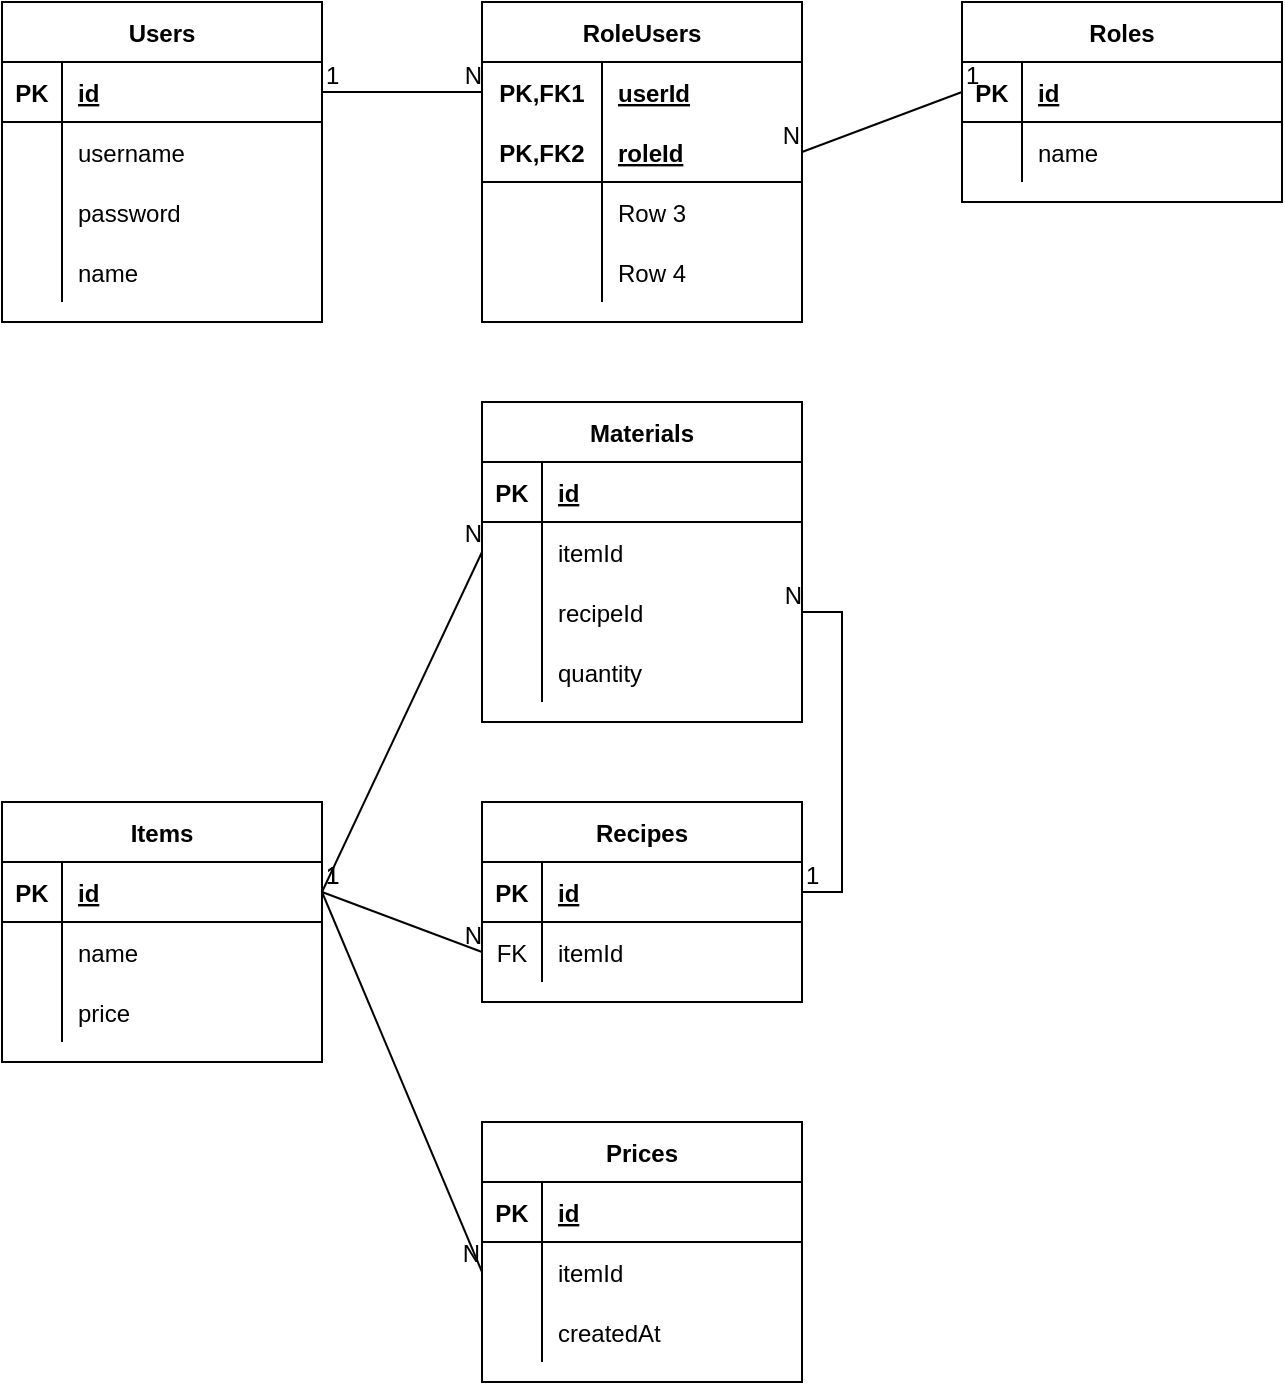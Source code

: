 <mxfile version="15.6.6" type="device"><diagram name="ER" id="2ca16b54-16f6-2749-3443-fa8db7711227"><mxGraphModel dx="1135" dy="611" grid="1" gridSize="10" guides="1" tooltips="1" connect="1" arrows="1" fold="1" page="1" pageScale="1" pageWidth="1100" pageHeight="850" background="none" math="0" shadow="0"><root><mxCell id="0"/><mxCell id="1" parent="0"/><mxCell id="1oL-jTA1Ip5w15G7XjcA-1" value="Items" style="shape=table;startSize=30;container=1;collapsible=1;childLayout=tableLayout;fixedRows=1;rowLines=0;fontStyle=1;align=center;resizeLast=1;fillColor=default;strokeColor=default;fontColor=default;" vertex="1" parent="1"><mxGeometry x="40" y="440" width="160" height="130" as="geometry"/></mxCell><mxCell id="1oL-jTA1Ip5w15G7XjcA-2" value="" style="shape=partialRectangle;collapsible=0;dropTarget=0;pointerEvents=0;fillColor=none;top=0;left=0;bottom=1;right=0;points=[[0,0.5],[1,0.5]];portConstraint=eastwest;fontColor=default;" vertex="1" parent="1oL-jTA1Ip5w15G7XjcA-1"><mxGeometry y="30" width="160" height="30" as="geometry"/></mxCell><mxCell id="1oL-jTA1Ip5w15G7XjcA-3" value="PK" style="shape=partialRectangle;connectable=0;fillColor=none;top=0;left=0;bottom=0;right=0;fontStyle=1;overflow=hidden;fontColor=default;" vertex="1" parent="1oL-jTA1Ip5w15G7XjcA-2"><mxGeometry width="30" height="30" as="geometry"><mxRectangle width="30" height="30" as="alternateBounds"/></mxGeometry></mxCell><mxCell id="1oL-jTA1Ip5w15G7XjcA-4" value="id" style="shape=partialRectangle;connectable=0;fillColor=none;top=0;left=0;bottom=0;right=0;align=left;spacingLeft=6;fontStyle=5;overflow=hidden;fontColor=default;" vertex="1" parent="1oL-jTA1Ip5w15G7XjcA-2"><mxGeometry x="30" width="130" height="30" as="geometry"><mxRectangle width="130" height="30" as="alternateBounds"/></mxGeometry></mxCell><mxCell id="1oL-jTA1Ip5w15G7XjcA-5" value="" style="shape=partialRectangle;collapsible=0;dropTarget=0;pointerEvents=0;fillColor=none;top=0;left=0;bottom=0;right=0;points=[[0,0.5],[1,0.5]];portConstraint=eastwest;fontColor=default;" vertex="1" parent="1oL-jTA1Ip5w15G7XjcA-1"><mxGeometry y="60" width="160" height="30" as="geometry"/></mxCell><mxCell id="1oL-jTA1Ip5w15G7XjcA-6" value="" style="shape=partialRectangle;connectable=0;fillColor=none;top=0;left=0;bottom=0;right=0;editable=1;overflow=hidden;fontColor=default;" vertex="1" parent="1oL-jTA1Ip5w15G7XjcA-5"><mxGeometry width="30" height="30" as="geometry"><mxRectangle width="30" height="30" as="alternateBounds"/></mxGeometry></mxCell><mxCell id="1oL-jTA1Ip5w15G7XjcA-7" value="name" style="shape=partialRectangle;connectable=0;fillColor=none;top=0;left=0;bottom=0;right=0;align=left;spacingLeft=6;overflow=hidden;fontColor=default;" vertex="1" parent="1oL-jTA1Ip5w15G7XjcA-5"><mxGeometry x="30" width="130" height="30" as="geometry"><mxRectangle width="130" height="30" as="alternateBounds"/></mxGeometry></mxCell><mxCell id="1oL-jTA1Ip5w15G7XjcA-8" value="" style="shape=partialRectangle;collapsible=0;dropTarget=0;pointerEvents=0;fillColor=none;top=0;left=0;bottom=0;right=0;points=[[0,0.5],[1,0.5]];portConstraint=eastwest;fontColor=default;" vertex="1" parent="1oL-jTA1Ip5w15G7XjcA-1"><mxGeometry y="90" width="160" height="30" as="geometry"/></mxCell><mxCell id="1oL-jTA1Ip5w15G7XjcA-9" value="" style="shape=partialRectangle;connectable=0;fillColor=none;top=0;left=0;bottom=0;right=0;editable=1;overflow=hidden;fontColor=default;" vertex="1" parent="1oL-jTA1Ip5w15G7XjcA-8"><mxGeometry width="30" height="30" as="geometry"><mxRectangle width="30" height="30" as="alternateBounds"/></mxGeometry></mxCell><mxCell id="1oL-jTA1Ip5w15G7XjcA-10" value="price" style="shape=partialRectangle;connectable=0;fillColor=none;top=0;left=0;bottom=0;right=0;align=left;spacingLeft=6;overflow=hidden;fontColor=default;" vertex="1" parent="1oL-jTA1Ip5w15G7XjcA-8"><mxGeometry x="30" width="130" height="30" as="geometry"><mxRectangle width="130" height="30" as="alternateBounds"/></mxGeometry></mxCell><mxCell id="1oL-jTA1Ip5w15G7XjcA-14" value="Recipes" style="shape=table;startSize=30;container=1;collapsible=1;childLayout=tableLayout;fixedRows=1;rowLines=0;fontStyle=1;align=center;resizeLast=1;fillColor=default;strokeColor=default;fontColor=default;" vertex="1" parent="1"><mxGeometry x="280" y="440" width="160" height="100" as="geometry"><mxRectangle x="280" y="320" width="70" height="30" as="alternateBounds"/></mxGeometry></mxCell><mxCell id="1oL-jTA1Ip5w15G7XjcA-15" value="" style="shape=partialRectangle;collapsible=0;dropTarget=0;pointerEvents=0;fillColor=none;top=0;left=0;bottom=1;right=0;points=[[0,0.5],[1,0.5]];portConstraint=eastwest;fontColor=default;" vertex="1" parent="1oL-jTA1Ip5w15G7XjcA-14"><mxGeometry y="30" width="160" height="30" as="geometry"/></mxCell><mxCell id="1oL-jTA1Ip5w15G7XjcA-16" value="PK" style="shape=partialRectangle;connectable=0;fillColor=none;top=0;left=0;bottom=0;right=0;fontStyle=1;overflow=hidden;fontColor=default;" vertex="1" parent="1oL-jTA1Ip5w15G7XjcA-15"><mxGeometry width="30" height="30" as="geometry"><mxRectangle width="30" height="30" as="alternateBounds"/></mxGeometry></mxCell><mxCell id="1oL-jTA1Ip5w15G7XjcA-17" value="id" style="shape=partialRectangle;connectable=0;fillColor=none;top=0;left=0;bottom=0;right=0;align=left;spacingLeft=6;fontStyle=5;overflow=hidden;fontColor=default;" vertex="1" parent="1oL-jTA1Ip5w15G7XjcA-15"><mxGeometry x="30" width="130" height="30" as="geometry"><mxRectangle width="130" height="30" as="alternateBounds"/></mxGeometry></mxCell><mxCell id="1oL-jTA1Ip5w15G7XjcA-18" value="" style="shape=partialRectangle;collapsible=0;dropTarget=0;pointerEvents=0;fillColor=none;top=0;left=0;bottom=0;right=0;points=[[0,0.5],[1,0.5]];portConstraint=eastwest;strokeColor=default;fontColor=default;" vertex="1" parent="1oL-jTA1Ip5w15G7XjcA-14"><mxGeometry y="60" width="160" height="30" as="geometry"/></mxCell><mxCell id="1oL-jTA1Ip5w15G7XjcA-19" value="FK" style="shape=partialRectangle;connectable=0;fillColor=none;top=0;left=0;bottom=0;right=0;editable=1;overflow=hidden;fontColor=default;" vertex="1" parent="1oL-jTA1Ip5w15G7XjcA-18"><mxGeometry width="30" height="30" as="geometry"><mxRectangle width="30" height="30" as="alternateBounds"/></mxGeometry></mxCell><mxCell id="1oL-jTA1Ip5w15G7XjcA-20" value="itemId" style="shape=partialRectangle;connectable=0;fillColor=none;top=0;left=0;bottom=0;right=0;align=left;spacingLeft=6;overflow=hidden;fontColor=default;" vertex="1" parent="1oL-jTA1Ip5w15G7XjcA-18"><mxGeometry x="30" width="130" height="30" as="geometry"><mxRectangle width="130" height="30" as="alternateBounds"/></mxGeometry></mxCell><mxCell id="1oL-jTA1Ip5w15G7XjcA-40" value="" style="endArrow=none;html=1;rounded=0;fontColor=default;exitX=1;exitY=0.5;exitDx=0;exitDy=0;strokeColor=default;labelBackgroundColor=default;entryX=0;entryY=0.5;entryDx=0;entryDy=0;" edge="1" parent="1" source="1oL-jTA1Ip5w15G7XjcA-2" target="1oL-jTA1Ip5w15G7XjcA-18"><mxGeometry relative="1" as="geometry"><mxPoint x="200" y="670" as="sourcePoint"/><mxPoint x="360" y="670" as="targetPoint"/></mxGeometry></mxCell><mxCell id="1oL-jTA1Ip5w15G7XjcA-41" value="1" style="resizable=0;html=1;align=left;verticalAlign=bottom;fontColor=default;strokeColor=default;fillColor=default;" connectable="0" vertex="1" parent="1oL-jTA1Ip5w15G7XjcA-40"><mxGeometry x="-1" relative="1" as="geometry"/></mxCell><mxCell id="1oL-jTA1Ip5w15G7XjcA-42" value="N" style="resizable=0;html=1;align=right;verticalAlign=bottom;fontColor=default;strokeColor=default;fillColor=default;" connectable="0" vertex="1" parent="1oL-jTA1Ip5w15G7XjcA-40"><mxGeometry x="1" relative="1" as="geometry"/></mxCell><mxCell id="1oL-jTA1Ip5w15G7XjcA-59" value="Prices" style="shape=table;startSize=30;container=1;collapsible=1;childLayout=tableLayout;fixedRows=1;rowLines=0;fontStyle=1;align=center;resizeLast=1;fillColor=default;strokeColor=default;fontColor=default;" vertex="1" parent="1"><mxGeometry x="280" y="600" width="160" height="130" as="geometry"/></mxCell><mxCell id="1oL-jTA1Ip5w15G7XjcA-60" value="" style="shape=partialRectangle;collapsible=0;dropTarget=0;pointerEvents=0;fillColor=none;top=0;left=0;bottom=1;right=0;points=[[0,0.5],[1,0.5]];portConstraint=eastwest;fontColor=default;" vertex="1" parent="1oL-jTA1Ip5w15G7XjcA-59"><mxGeometry y="30" width="160" height="30" as="geometry"/></mxCell><mxCell id="1oL-jTA1Ip5w15G7XjcA-61" value="PK" style="shape=partialRectangle;connectable=0;fillColor=none;top=0;left=0;bottom=0;right=0;fontStyle=1;overflow=hidden;fontColor=default;" vertex="1" parent="1oL-jTA1Ip5w15G7XjcA-60"><mxGeometry width="30" height="30" as="geometry"><mxRectangle width="30" height="30" as="alternateBounds"/></mxGeometry></mxCell><mxCell id="1oL-jTA1Ip5w15G7XjcA-62" value="id" style="shape=partialRectangle;connectable=0;fillColor=none;top=0;left=0;bottom=0;right=0;align=left;spacingLeft=6;fontStyle=5;overflow=hidden;fontColor=default;" vertex="1" parent="1oL-jTA1Ip5w15G7XjcA-60"><mxGeometry x="30" width="130" height="30" as="geometry"><mxRectangle width="130" height="30" as="alternateBounds"/></mxGeometry></mxCell><mxCell id="1oL-jTA1Ip5w15G7XjcA-63" value="" style="shape=partialRectangle;collapsible=0;dropTarget=0;pointerEvents=0;fillColor=none;top=0;left=0;bottom=0;right=0;points=[[0,0.5],[1,0.5]];portConstraint=eastwest;fontColor=default;" vertex="1" parent="1oL-jTA1Ip5w15G7XjcA-59"><mxGeometry y="60" width="160" height="30" as="geometry"/></mxCell><mxCell id="1oL-jTA1Ip5w15G7XjcA-64" value="" style="shape=partialRectangle;connectable=0;fillColor=none;top=0;left=0;bottom=0;right=0;editable=1;overflow=hidden;fontColor=default;" vertex="1" parent="1oL-jTA1Ip5w15G7XjcA-63"><mxGeometry width="30" height="30" as="geometry"><mxRectangle width="30" height="30" as="alternateBounds"/></mxGeometry></mxCell><mxCell id="1oL-jTA1Ip5w15G7XjcA-65" value="itemId" style="shape=partialRectangle;connectable=0;fillColor=none;top=0;left=0;bottom=0;right=0;align=left;spacingLeft=6;overflow=hidden;fontColor=default;" vertex="1" parent="1oL-jTA1Ip5w15G7XjcA-63"><mxGeometry x="30" width="130" height="30" as="geometry"><mxRectangle width="130" height="30" as="alternateBounds"/></mxGeometry></mxCell><mxCell id="1oL-jTA1Ip5w15G7XjcA-66" value="" style="shape=partialRectangle;collapsible=0;dropTarget=0;pointerEvents=0;fillColor=none;top=0;left=0;bottom=0;right=0;points=[[0,0.5],[1,0.5]];portConstraint=eastwest;fontColor=default;" vertex="1" parent="1oL-jTA1Ip5w15G7XjcA-59"><mxGeometry y="90" width="160" height="30" as="geometry"/></mxCell><mxCell id="1oL-jTA1Ip5w15G7XjcA-67" value="" style="shape=partialRectangle;connectable=0;fillColor=none;top=0;left=0;bottom=0;right=0;editable=1;overflow=hidden;fontColor=default;" vertex="1" parent="1oL-jTA1Ip5w15G7XjcA-66"><mxGeometry width="30" height="30" as="geometry"><mxRectangle width="30" height="30" as="alternateBounds"/></mxGeometry></mxCell><mxCell id="1oL-jTA1Ip5w15G7XjcA-68" value="createdAt" style="shape=partialRectangle;connectable=0;fillColor=none;top=0;left=0;bottom=0;right=0;align=left;spacingLeft=6;overflow=hidden;fontColor=default;" vertex="1" parent="1oL-jTA1Ip5w15G7XjcA-66"><mxGeometry x="30" width="130" height="30" as="geometry"><mxRectangle width="130" height="30" as="alternateBounds"/></mxGeometry></mxCell><mxCell id="1oL-jTA1Ip5w15G7XjcA-75" value="" style="endArrow=none;html=1;rounded=0;fontColor=default;exitX=1;exitY=0.5;exitDx=0;exitDy=0;strokeColor=default;labelBackgroundColor=default;entryX=0;entryY=0.5;entryDx=0;entryDy=0;" edge="1" parent="1" source="1oL-jTA1Ip5w15G7XjcA-2" target="1oL-jTA1Ip5w15G7XjcA-63"><mxGeometry relative="1" as="geometry"><mxPoint x="230" y="385" as="sourcePoint"/><mxPoint x="290" y="415" as="targetPoint"/></mxGeometry></mxCell><mxCell id="1oL-jTA1Ip5w15G7XjcA-76" value="1" style="resizable=0;html=1;align=left;verticalAlign=bottom;fontColor=default;strokeColor=default;fillColor=default;" connectable="0" vertex="1" parent="1oL-jTA1Ip5w15G7XjcA-75"><mxGeometry x="-1" relative="1" as="geometry"/></mxCell><mxCell id="1oL-jTA1Ip5w15G7XjcA-77" value="N" style="resizable=0;html=1;align=right;verticalAlign=bottom;fontColor=default;strokeColor=default;fillColor=default;" connectable="0" vertex="1" parent="1oL-jTA1Ip5w15G7XjcA-75"><mxGeometry x="1" relative="1" as="geometry"/></mxCell><mxCell id="1oL-jTA1Ip5w15G7XjcA-78" value="" style="endArrow=none;html=1;rounded=0;fontColor=default;exitX=1;exitY=0.5;exitDx=0;exitDy=0;strokeColor=default;labelBackgroundColor=default;entryX=0;entryY=0.5;entryDx=0;entryDy=0;" edge="1" parent="1" source="1oL-jTA1Ip5w15G7XjcA-2" target="1oL-jTA1Ip5w15G7XjcA-85"><mxGeometry relative="1" as="geometry"><mxPoint x="230" y="575" as="sourcePoint"/><mxPoint x="250" y="350" as="targetPoint"/></mxGeometry></mxCell><mxCell id="1oL-jTA1Ip5w15G7XjcA-79" value="1" style="resizable=0;html=1;align=left;verticalAlign=bottom;fontColor=default;strokeColor=default;fillColor=default;" connectable="0" vertex="1" parent="1oL-jTA1Ip5w15G7XjcA-78"><mxGeometry x="-1" relative="1" as="geometry"/></mxCell><mxCell id="1oL-jTA1Ip5w15G7XjcA-80" value="N" style="resizable=0;html=1;align=right;verticalAlign=bottom;fontColor=default;strokeColor=default;fillColor=default;" connectable="0" vertex="1" parent="1oL-jTA1Ip5w15G7XjcA-78"><mxGeometry x="1" relative="1" as="geometry"/></mxCell><mxCell id="1oL-jTA1Ip5w15G7XjcA-81" value="Materials" style="shape=table;startSize=30;container=1;collapsible=1;childLayout=tableLayout;fixedRows=1;rowLines=0;fontStyle=1;align=center;resizeLast=1;fontColor=default;strokeColor=default;fillColor=default;" vertex="1" parent="1"><mxGeometry x="280" y="240" width="160" height="160" as="geometry"/></mxCell><mxCell id="1oL-jTA1Ip5w15G7XjcA-82" value="" style="shape=partialRectangle;collapsible=0;dropTarget=0;pointerEvents=0;fillColor=none;top=0;left=0;bottom=1;right=0;points=[[0,0.5],[1,0.5]];portConstraint=eastwest;fontColor=default;strokeColor=default;" vertex="1" parent="1oL-jTA1Ip5w15G7XjcA-81"><mxGeometry y="30" width="160" height="30" as="geometry"/></mxCell><mxCell id="1oL-jTA1Ip5w15G7XjcA-83" value="PK" style="shape=partialRectangle;connectable=0;fillColor=none;top=0;left=0;bottom=0;right=0;fontStyle=1;overflow=hidden;fontColor=default;strokeColor=default;" vertex="1" parent="1oL-jTA1Ip5w15G7XjcA-82"><mxGeometry width="30" height="30" as="geometry"><mxRectangle width="30" height="30" as="alternateBounds"/></mxGeometry></mxCell><mxCell id="1oL-jTA1Ip5w15G7XjcA-84" value="id" style="shape=partialRectangle;connectable=0;fillColor=none;top=0;left=0;bottom=0;right=0;align=left;spacingLeft=6;fontStyle=5;overflow=hidden;fontColor=default;strokeColor=default;" vertex="1" parent="1oL-jTA1Ip5w15G7XjcA-82"><mxGeometry x="30" width="130" height="30" as="geometry"><mxRectangle width="130" height="30" as="alternateBounds"/></mxGeometry></mxCell><mxCell id="1oL-jTA1Ip5w15G7XjcA-85" value="" style="shape=partialRectangle;collapsible=0;dropTarget=0;pointerEvents=0;fillColor=none;top=0;left=0;bottom=0;right=0;points=[[0,0.5],[1,0.5]];portConstraint=eastwest;fontColor=default;strokeColor=default;" vertex="1" parent="1oL-jTA1Ip5w15G7XjcA-81"><mxGeometry y="60" width="160" height="30" as="geometry"/></mxCell><mxCell id="1oL-jTA1Ip5w15G7XjcA-86" value="" style="shape=partialRectangle;connectable=0;fillColor=none;top=0;left=0;bottom=0;right=0;editable=1;overflow=hidden;fontColor=default;strokeColor=default;" vertex="1" parent="1oL-jTA1Ip5w15G7XjcA-85"><mxGeometry width="30" height="30" as="geometry"><mxRectangle width="30" height="30" as="alternateBounds"/></mxGeometry></mxCell><mxCell id="1oL-jTA1Ip5w15G7XjcA-87" value="itemId" style="shape=partialRectangle;connectable=0;fillColor=none;top=0;left=0;bottom=0;right=0;align=left;spacingLeft=6;overflow=hidden;fontColor=default;strokeColor=default;" vertex="1" parent="1oL-jTA1Ip5w15G7XjcA-85"><mxGeometry x="30" width="130" height="30" as="geometry"><mxRectangle width="130" height="30" as="alternateBounds"/></mxGeometry></mxCell><mxCell id="1oL-jTA1Ip5w15G7XjcA-88" value="" style="shape=partialRectangle;collapsible=0;dropTarget=0;pointerEvents=0;fillColor=none;top=0;left=0;bottom=0;right=0;points=[[0,0.5],[1,0.5]];portConstraint=eastwest;fontColor=default;strokeColor=default;" vertex="1" parent="1oL-jTA1Ip5w15G7XjcA-81"><mxGeometry y="90" width="160" height="30" as="geometry"/></mxCell><mxCell id="1oL-jTA1Ip5w15G7XjcA-89" value="" style="shape=partialRectangle;connectable=0;fillColor=none;top=0;left=0;bottom=0;right=0;editable=1;overflow=hidden;fontColor=default;strokeColor=default;" vertex="1" parent="1oL-jTA1Ip5w15G7XjcA-88"><mxGeometry width="30" height="30" as="geometry"><mxRectangle width="30" height="30" as="alternateBounds"/></mxGeometry></mxCell><mxCell id="1oL-jTA1Ip5w15G7XjcA-90" value="recipeId" style="shape=partialRectangle;connectable=0;fillColor=none;top=0;left=0;bottom=0;right=0;align=left;spacingLeft=6;overflow=hidden;fontColor=default;strokeColor=default;" vertex="1" parent="1oL-jTA1Ip5w15G7XjcA-88"><mxGeometry x="30" width="130" height="30" as="geometry"><mxRectangle width="130" height="30" as="alternateBounds"/></mxGeometry></mxCell><mxCell id="1oL-jTA1Ip5w15G7XjcA-91" value="" style="shape=partialRectangle;collapsible=0;dropTarget=0;pointerEvents=0;fillColor=none;top=0;left=0;bottom=0;right=0;points=[[0,0.5],[1,0.5]];portConstraint=eastwest;fontColor=default;strokeColor=default;" vertex="1" parent="1oL-jTA1Ip5w15G7XjcA-81"><mxGeometry y="120" width="160" height="30" as="geometry"/></mxCell><mxCell id="1oL-jTA1Ip5w15G7XjcA-92" value="" style="shape=partialRectangle;connectable=0;fillColor=none;top=0;left=0;bottom=0;right=0;editable=1;overflow=hidden;fontColor=default;strokeColor=default;" vertex="1" parent="1oL-jTA1Ip5w15G7XjcA-91"><mxGeometry width="30" height="30" as="geometry"><mxRectangle width="30" height="30" as="alternateBounds"/></mxGeometry></mxCell><mxCell id="1oL-jTA1Ip5w15G7XjcA-93" value="quantity" style="shape=partialRectangle;connectable=0;fillColor=none;top=0;left=0;bottom=0;right=0;align=left;spacingLeft=6;overflow=hidden;fontColor=default;strokeColor=default;" vertex="1" parent="1oL-jTA1Ip5w15G7XjcA-91"><mxGeometry x="30" width="130" height="30" as="geometry"><mxRectangle width="130" height="30" as="alternateBounds"/></mxGeometry></mxCell><mxCell id="1oL-jTA1Ip5w15G7XjcA-94" value="" style="endArrow=none;html=1;rounded=0;fontColor=default;exitX=1;exitY=0.5;exitDx=0;exitDy=0;strokeColor=default;labelBackgroundColor=default;entryX=1;entryY=0.5;entryDx=0;entryDy=0;edgeStyle=elbowEdgeStyle;" edge="1" parent="1" source="1oL-jTA1Ip5w15G7XjcA-15" target="1oL-jTA1Ip5w15G7XjcA-88"><mxGeometry relative="1" as="geometry"><mxPoint x="230" y="495" as="sourcePoint"/><mxPoint x="290" y="325" as="targetPoint"/><Array as="points"><mxPoint x="460" y="420"/></Array></mxGeometry></mxCell><mxCell id="1oL-jTA1Ip5w15G7XjcA-95" value="1" style="resizable=0;html=1;align=left;verticalAlign=bottom;fontColor=default;strokeColor=default;fillColor=default;" connectable="0" vertex="1" parent="1oL-jTA1Ip5w15G7XjcA-94"><mxGeometry x="-1" relative="1" as="geometry"/></mxCell><mxCell id="1oL-jTA1Ip5w15G7XjcA-96" value="N" style="resizable=0;html=1;align=right;verticalAlign=bottom;fontColor=default;strokeColor=default;fillColor=default;" connectable="0" vertex="1" parent="1oL-jTA1Ip5w15G7XjcA-94"><mxGeometry x="1" relative="1" as="geometry"/></mxCell><mxCell id="1oL-jTA1Ip5w15G7XjcA-97" value="Users" style="shape=table;startSize=30;container=1;collapsible=1;childLayout=tableLayout;fixedRows=1;rowLines=0;fontStyle=1;align=center;resizeLast=1;fillColor=default;strokeColor=default;fontColor=default;" vertex="1" parent="1"><mxGeometry x="40" y="40" width="160" height="160" as="geometry"/></mxCell><mxCell id="1oL-jTA1Ip5w15G7XjcA-98" value="" style="shape=partialRectangle;collapsible=0;dropTarget=0;pointerEvents=0;fillColor=none;top=0;left=0;bottom=1;right=0;points=[[0,0.5],[1,0.5]];portConstraint=eastwest;fontColor=default;" vertex="1" parent="1oL-jTA1Ip5w15G7XjcA-97"><mxGeometry y="30" width="160" height="30" as="geometry"/></mxCell><mxCell id="1oL-jTA1Ip5w15G7XjcA-99" value="PK" style="shape=partialRectangle;connectable=0;fillColor=none;top=0;left=0;bottom=0;right=0;fontStyle=1;overflow=hidden;fontColor=default;" vertex="1" parent="1oL-jTA1Ip5w15G7XjcA-98"><mxGeometry width="30" height="30" as="geometry"><mxRectangle width="30" height="30" as="alternateBounds"/></mxGeometry></mxCell><mxCell id="1oL-jTA1Ip5w15G7XjcA-100" value="id" style="shape=partialRectangle;connectable=0;fillColor=none;top=0;left=0;bottom=0;right=0;align=left;spacingLeft=6;fontStyle=5;overflow=hidden;fontColor=default;" vertex="1" parent="1oL-jTA1Ip5w15G7XjcA-98"><mxGeometry x="30" width="130" height="30" as="geometry"><mxRectangle width="130" height="30" as="alternateBounds"/></mxGeometry></mxCell><mxCell id="1oL-jTA1Ip5w15G7XjcA-101" value="" style="shape=partialRectangle;collapsible=0;dropTarget=0;pointerEvents=0;fillColor=none;top=0;left=0;bottom=0;right=0;points=[[0,0.5],[1,0.5]];portConstraint=eastwest;fontColor=default;" vertex="1" parent="1oL-jTA1Ip5w15G7XjcA-97"><mxGeometry y="60" width="160" height="30" as="geometry"/></mxCell><mxCell id="1oL-jTA1Ip5w15G7XjcA-102" value="" style="shape=partialRectangle;connectable=0;fillColor=none;top=0;left=0;bottom=0;right=0;editable=1;overflow=hidden;fontColor=default;" vertex="1" parent="1oL-jTA1Ip5w15G7XjcA-101"><mxGeometry width="30" height="30" as="geometry"><mxRectangle width="30" height="30" as="alternateBounds"/></mxGeometry></mxCell><mxCell id="1oL-jTA1Ip5w15G7XjcA-103" value="username" style="shape=partialRectangle;connectable=0;fillColor=none;top=0;left=0;bottom=0;right=0;align=left;spacingLeft=6;overflow=hidden;fontColor=default;" vertex="1" parent="1oL-jTA1Ip5w15G7XjcA-101"><mxGeometry x="30" width="130" height="30" as="geometry"><mxRectangle width="130" height="30" as="alternateBounds"/></mxGeometry></mxCell><mxCell id="1oL-jTA1Ip5w15G7XjcA-104" value="" style="shape=partialRectangle;collapsible=0;dropTarget=0;pointerEvents=0;fillColor=none;top=0;left=0;bottom=0;right=0;points=[[0,0.5],[1,0.5]];portConstraint=eastwest;fontColor=default;strokeColor=default;" vertex="1" parent="1oL-jTA1Ip5w15G7XjcA-97"><mxGeometry y="90" width="160" height="30" as="geometry"/></mxCell><mxCell id="1oL-jTA1Ip5w15G7XjcA-105" value="" style="shape=partialRectangle;connectable=0;fillColor=none;top=0;left=0;bottom=0;right=0;editable=1;overflow=hidden;fontColor=default;" vertex="1" parent="1oL-jTA1Ip5w15G7XjcA-104"><mxGeometry width="30" height="30" as="geometry"><mxRectangle width="30" height="30" as="alternateBounds"/></mxGeometry></mxCell><mxCell id="1oL-jTA1Ip5w15G7XjcA-106" value="password" style="shape=partialRectangle;connectable=0;fillColor=none;top=0;left=0;bottom=0;right=0;align=left;spacingLeft=6;overflow=hidden;fontColor=default;" vertex="1" parent="1oL-jTA1Ip5w15G7XjcA-104"><mxGeometry x="30" width="130" height="30" as="geometry"><mxRectangle width="130" height="30" as="alternateBounds"/></mxGeometry></mxCell><mxCell id="1oL-jTA1Ip5w15G7XjcA-107" value="" style="shape=partialRectangle;collapsible=0;dropTarget=0;pointerEvents=0;fillColor=none;top=0;left=0;bottom=0;right=0;points=[[0,0.5],[1,0.5]];portConstraint=eastwest;fontColor=default;" vertex="1" parent="1oL-jTA1Ip5w15G7XjcA-97"><mxGeometry y="120" width="160" height="30" as="geometry"/></mxCell><mxCell id="1oL-jTA1Ip5w15G7XjcA-108" value="" style="shape=partialRectangle;connectable=0;fillColor=none;top=0;left=0;bottom=0;right=0;editable=1;overflow=hidden;fontColor=default;" vertex="1" parent="1oL-jTA1Ip5w15G7XjcA-107"><mxGeometry width="30" height="30" as="geometry"><mxRectangle width="30" height="30" as="alternateBounds"/></mxGeometry></mxCell><mxCell id="1oL-jTA1Ip5w15G7XjcA-109" value="name" style="shape=partialRectangle;connectable=0;fillColor=none;top=0;left=0;bottom=0;right=0;align=left;spacingLeft=6;overflow=hidden;fontColor=default;" vertex="1" parent="1oL-jTA1Ip5w15G7XjcA-107"><mxGeometry x="30" width="130" height="30" as="geometry"><mxRectangle width="130" height="30" as="alternateBounds"/></mxGeometry></mxCell><mxCell id="1oL-jTA1Ip5w15G7XjcA-110" value="Roles" style="shape=table;startSize=30;container=1;collapsible=1;childLayout=tableLayout;fixedRows=1;rowLines=0;fontStyle=1;align=center;resizeLast=1;fillColor=default;strokeColor=default;fontColor=default;" vertex="1" parent="1"><mxGeometry x="520" y="40" width="160" height="100" as="geometry"/></mxCell><mxCell id="1oL-jTA1Ip5w15G7XjcA-111" value="" style="shape=partialRectangle;collapsible=0;dropTarget=0;pointerEvents=0;fillColor=none;top=0;left=0;bottom=1;right=0;points=[[0,0.5],[1,0.5]];portConstraint=eastwest;fontColor=default;" vertex="1" parent="1oL-jTA1Ip5w15G7XjcA-110"><mxGeometry y="30" width="160" height="30" as="geometry"/></mxCell><mxCell id="1oL-jTA1Ip5w15G7XjcA-112" value="PK" style="shape=partialRectangle;connectable=0;fillColor=none;top=0;left=0;bottom=0;right=0;fontStyle=1;overflow=hidden;fontColor=default;" vertex="1" parent="1oL-jTA1Ip5w15G7XjcA-111"><mxGeometry width="30" height="30" as="geometry"><mxRectangle width="30" height="30" as="alternateBounds"/></mxGeometry></mxCell><mxCell id="1oL-jTA1Ip5w15G7XjcA-113" value="id" style="shape=partialRectangle;connectable=0;fillColor=none;top=0;left=0;bottom=0;right=0;align=left;spacingLeft=6;fontStyle=5;overflow=hidden;fontColor=default;" vertex="1" parent="1oL-jTA1Ip5w15G7XjcA-111"><mxGeometry x="30" width="130" height="30" as="geometry"><mxRectangle width="130" height="30" as="alternateBounds"/></mxGeometry></mxCell><mxCell id="1oL-jTA1Ip5w15G7XjcA-114" value="" style="shape=partialRectangle;collapsible=0;dropTarget=0;pointerEvents=0;fillColor=none;top=0;left=0;bottom=0;right=0;points=[[0,0.5],[1,0.5]];portConstraint=eastwest;fontColor=default;" vertex="1" parent="1oL-jTA1Ip5w15G7XjcA-110"><mxGeometry y="60" width="160" height="30" as="geometry"/></mxCell><mxCell id="1oL-jTA1Ip5w15G7XjcA-115" value="" style="shape=partialRectangle;connectable=0;fillColor=none;top=0;left=0;bottom=0;right=0;editable=1;overflow=hidden;fontColor=default;" vertex="1" parent="1oL-jTA1Ip5w15G7XjcA-114"><mxGeometry width="30" height="30" as="geometry"><mxRectangle width="30" height="30" as="alternateBounds"/></mxGeometry></mxCell><mxCell id="1oL-jTA1Ip5w15G7XjcA-116" value="name" style="shape=partialRectangle;connectable=0;fillColor=none;top=0;left=0;bottom=0;right=0;align=left;spacingLeft=6;overflow=hidden;fontColor=default;" vertex="1" parent="1oL-jTA1Ip5w15G7XjcA-114"><mxGeometry x="30" width="130" height="30" as="geometry"><mxRectangle width="130" height="30" as="alternateBounds"/></mxGeometry></mxCell><mxCell id="1oL-jTA1Ip5w15G7XjcA-123" value="RoleUsers" style="shape=table;startSize=30;container=1;collapsible=1;childLayout=tableLayout;fixedRows=1;rowLines=0;fontStyle=1;align=center;resizeLast=1;fontColor=default;strokeColor=default;fillColor=default;" vertex="1" parent="1"><mxGeometry x="280" y="40" width="160" height="160" as="geometry"/></mxCell><mxCell id="1oL-jTA1Ip5w15G7XjcA-124" value="" style="shape=partialRectangle;collapsible=0;dropTarget=0;pointerEvents=0;fillColor=none;top=0;left=0;bottom=0;right=0;points=[[0,0.5],[1,0.5]];portConstraint=eastwest;fontColor=default;strokeColor=default;" vertex="1" parent="1oL-jTA1Ip5w15G7XjcA-123"><mxGeometry y="30" width="160" height="30" as="geometry"/></mxCell><mxCell id="1oL-jTA1Ip5w15G7XjcA-125" value="PK,FK1" style="shape=partialRectangle;connectable=0;fillColor=none;top=0;left=0;bottom=0;right=0;fontStyle=1;overflow=hidden;fontColor=default;strokeColor=default;" vertex="1" parent="1oL-jTA1Ip5w15G7XjcA-124"><mxGeometry width="60" height="30" as="geometry"><mxRectangle width="60" height="30" as="alternateBounds"/></mxGeometry></mxCell><mxCell id="1oL-jTA1Ip5w15G7XjcA-126" value="userId" style="shape=partialRectangle;connectable=0;fillColor=none;top=0;left=0;bottom=0;right=0;align=left;spacingLeft=6;fontStyle=5;overflow=hidden;fontColor=default;strokeColor=default;" vertex="1" parent="1oL-jTA1Ip5w15G7XjcA-124"><mxGeometry x="60" width="100" height="30" as="geometry"><mxRectangle width="100" height="30" as="alternateBounds"/></mxGeometry></mxCell><mxCell id="1oL-jTA1Ip5w15G7XjcA-127" value="" style="shape=partialRectangle;collapsible=0;dropTarget=0;pointerEvents=0;fillColor=none;top=0;left=0;bottom=1;right=0;points=[[0,0.5],[1,0.5]];portConstraint=eastwest;fontColor=default;strokeColor=default;" vertex="1" parent="1oL-jTA1Ip5w15G7XjcA-123"><mxGeometry y="60" width="160" height="30" as="geometry"/></mxCell><mxCell id="1oL-jTA1Ip5w15G7XjcA-128" value="PK,FK2" style="shape=partialRectangle;connectable=0;fillColor=none;top=0;left=0;bottom=0;right=0;fontStyle=1;overflow=hidden;fontColor=default;strokeColor=default;" vertex="1" parent="1oL-jTA1Ip5w15G7XjcA-127"><mxGeometry width="60" height="30" as="geometry"><mxRectangle width="60" height="30" as="alternateBounds"/></mxGeometry></mxCell><mxCell id="1oL-jTA1Ip5w15G7XjcA-129" value="roleId" style="shape=partialRectangle;connectable=0;fillColor=none;top=0;left=0;bottom=0;right=0;align=left;spacingLeft=6;fontStyle=5;overflow=hidden;fontColor=default;strokeColor=default;" vertex="1" parent="1oL-jTA1Ip5w15G7XjcA-127"><mxGeometry x="60" width="100" height="30" as="geometry"><mxRectangle width="100" height="30" as="alternateBounds"/></mxGeometry></mxCell><mxCell id="1oL-jTA1Ip5w15G7XjcA-130" value="" style="shape=partialRectangle;collapsible=0;dropTarget=0;pointerEvents=0;fillColor=none;top=0;left=0;bottom=0;right=0;points=[[0,0.5],[1,0.5]];portConstraint=eastwest;fontColor=default;strokeColor=default;" vertex="1" parent="1oL-jTA1Ip5w15G7XjcA-123"><mxGeometry y="90" width="160" height="30" as="geometry"/></mxCell><mxCell id="1oL-jTA1Ip5w15G7XjcA-131" value="" style="shape=partialRectangle;connectable=0;fillColor=none;top=0;left=0;bottom=0;right=0;editable=1;overflow=hidden;fontColor=default;strokeColor=default;" vertex="1" parent="1oL-jTA1Ip5w15G7XjcA-130"><mxGeometry width="60" height="30" as="geometry"><mxRectangle width="60" height="30" as="alternateBounds"/></mxGeometry></mxCell><mxCell id="1oL-jTA1Ip5w15G7XjcA-132" value="Row 3" style="shape=partialRectangle;connectable=0;fillColor=none;top=0;left=0;bottom=0;right=0;align=left;spacingLeft=6;overflow=hidden;fontColor=default;strokeColor=default;" vertex="1" parent="1oL-jTA1Ip5w15G7XjcA-130"><mxGeometry x="60" width="100" height="30" as="geometry"><mxRectangle width="100" height="30" as="alternateBounds"/></mxGeometry></mxCell><mxCell id="1oL-jTA1Ip5w15G7XjcA-133" value="" style="shape=partialRectangle;collapsible=0;dropTarget=0;pointerEvents=0;fillColor=none;top=0;left=0;bottom=0;right=0;points=[[0,0.5],[1,0.5]];portConstraint=eastwest;fontColor=default;strokeColor=default;" vertex="1" parent="1oL-jTA1Ip5w15G7XjcA-123"><mxGeometry y="120" width="160" height="30" as="geometry"/></mxCell><mxCell id="1oL-jTA1Ip5w15G7XjcA-134" value="" style="shape=partialRectangle;connectable=0;fillColor=none;top=0;left=0;bottom=0;right=0;editable=1;overflow=hidden;fontColor=default;strokeColor=default;" vertex="1" parent="1oL-jTA1Ip5w15G7XjcA-133"><mxGeometry width="60" height="30" as="geometry"><mxRectangle width="60" height="30" as="alternateBounds"/></mxGeometry></mxCell><mxCell id="1oL-jTA1Ip5w15G7XjcA-135" value="Row 4" style="shape=partialRectangle;connectable=0;fillColor=none;top=0;left=0;bottom=0;right=0;align=left;spacingLeft=6;overflow=hidden;fontColor=default;strokeColor=default;" vertex="1" parent="1oL-jTA1Ip5w15G7XjcA-133"><mxGeometry x="60" width="100" height="30" as="geometry"><mxRectangle width="100" height="30" as="alternateBounds"/></mxGeometry></mxCell><mxCell id="1oL-jTA1Ip5w15G7XjcA-136" value="" style="endArrow=none;html=1;rounded=0;fontColor=default;exitX=1;exitY=0.5;exitDx=0;exitDy=0;strokeColor=default;labelBackgroundColor=default;entryX=0;entryY=0.5;entryDx=0;entryDy=0;" edge="1" parent="1" source="1oL-jTA1Ip5w15G7XjcA-98" target="1oL-jTA1Ip5w15G7XjcA-124"><mxGeometry relative="1" as="geometry"><mxPoint x="270" y="340" as="sourcePoint"/><mxPoint x="350" y="170" as="targetPoint"/></mxGeometry></mxCell><mxCell id="1oL-jTA1Ip5w15G7XjcA-137" value="1" style="resizable=0;html=1;align=left;verticalAlign=bottom;fontColor=default;strokeColor=default;fillColor=default;" connectable="0" vertex="1" parent="1oL-jTA1Ip5w15G7XjcA-136"><mxGeometry x="-1" relative="1" as="geometry"/></mxCell><mxCell id="1oL-jTA1Ip5w15G7XjcA-138" value="N" style="resizable=0;html=1;align=right;verticalAlign=bottom;fontColor=default;strokeColor=default;fillColor=default;" connectable="0" vertex="1" parent="1oL-jTA1Ip5w15G7XjcA-136"><mxGeometry x="1" relative="1" as="geometry"/></mxCell><mxCell id="1oL-jTA1Ip5w15G7XjcA-139" value="" style="endArrow=none;html=1;rounded=0;fontColor=default;exitX=0;exitY=0.5;exitDx=0;exitDy=0;strokeColor=default;labelBackgroundColor=default;entryX=1;entryY=0.5;entryDx=0;entryDy=0;" edge="1" parent="1" source="1oL-jTA1Ip5w15G7XjcA-111" target="1oL-jTA1Ip5w15G7XjcA-127"><mxGeometry relative="1" as="geometry"><mxPoint x="320" y="350" as="sourcePoint"/><mxPoint x="400" y="180" as="targetPoint"/></mxGeometry></mxCell><mxCell id="1oL-jTA1Ip5w15G7XjcA-140" value="1" style="resizable=0;html=1;align=left;verticalAlign=bottom;fontColor=default;strokeColor=default;fillColor=default;" connectable="0" vertex="1" parent="1oL-jTA1Ip5w15G7XjcA-139"><mxGeometry x="-1" relative="1" as="geometry"/></mxCell><mxCell id="1oL-jTA1Ip5w15G7XjcA-141" value="N" style="resizable=0;html=1;align=right;verticalAlign=bottom;fontColor=default;strokeColor=default;fillColor=default;" connectable="0" vertex="1" parent="1oL-jTA1Ip5w15G7XjcA-139"><mxGeometry x="1" relative="1" as="geometry"/></mxCell></root></mxGraphModel></diagram></mxfile>